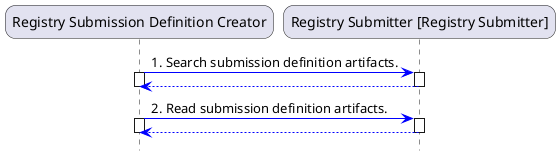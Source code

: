 /'
    This content is automatically generated from CREDS.xml by overview.xslt
'/
@startuml
hide footbox
skinparam usecase {
backgroundColor DeepSkyBlue
BorderColor DarkSlateGray
ArrowColor Blue
}

skinparam Note {
BackgroundColor LightBlue
BorderColor Blue
}

skinparam roundcorner 20

skinparam Component {
FontName Arial
Style awesome
BorderColor DeepSkyBlue
BackgroundColor LightBlue
}
participant "Registry Submission Definition Creator" as RSDC
participant "Registry Submitter [Registry Submitter]" as RS
"RSDC" -> "RS" : 1. Search submission definition artifacts.
activate "RSDC"
activate "RS"
return
deactivate "RSDC"
deactivate "RS"
"RSDC" -> "RS" : 2. Read submission definition artifacts.
activate "RSDC"
activate "RS"
return
deactivate "RSDC"
deactivate "RS"
@enduml
